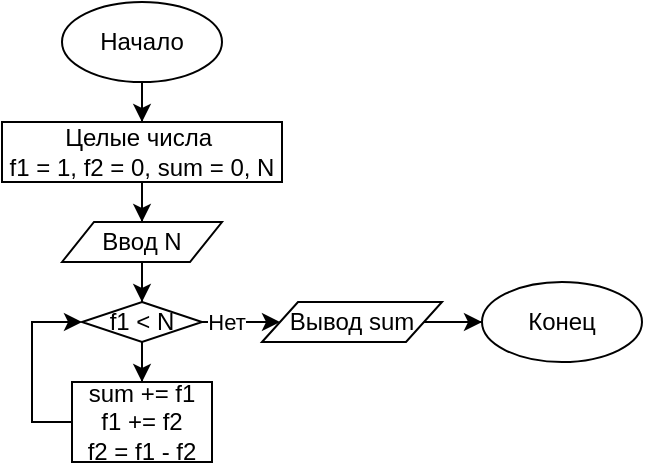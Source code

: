 <mxfile version="13.1.14" type="device"><diagram id="Hsi1N0cberL_-BoPGEi5" name="Page-1"><mxGraphModel dx="530" dy="234" grid="1" gridSize="10" guides="1" tooltips="1" connect="1" arrows="1" fold="1" page="1" pageScale="1" pageWidth="850" pageHeight="1100" math="0" shadow="0"><root><mxCell id="0"/><mxCell id="1" parent="0"/><mxCell id="LDhQOHuRyV1jIk14AgpL-7" style="edgeStyle=orthogonalEdgeStyle;rounded=0;orthogonalLoop=1;jettySize=auto;html=1;entryX=0.5;entryY=0;entryDx=0;entryDy=0;" edge="1" parent="1" source="LDhQOHuRyV1jIk14AgpL-1" target="LDhQOHuRyV1jIk14AgpL-6"><mxGeometry relative="1" as="geometry"/></mxCell><mxCell id="LDhQOHuRyV1jIk14AgpL-1" value="Начало" style="ellipse;whiteSpace=wrap;html=1;" vertex="1" parent="1"><mxGeometry x="200" y="80" width="80" height="40" as="geometry"/></mxCell><mxCell id="LDhQOHuRyV1jIk14AgpL-13" style="edgeStyle=orthogonalEdgeStyle;rounded=0;orthogonalLoop=1;jettySize=auto;html=1;" edge="1" parent="1" source="LDhQOHuRyV1jIk14AgpL-6" target="LDhQOHuRyV1jIk14AgpL-12"><mxGeometry relative="1" as="geometry"/></mxCell><mxCell id="LDhQOHuRyV1jIk14AgpL-6" value="Целые числа&amp;nbsp;&lt;br&gt;f1 = 1, f2 = 0, sum = 0, N" style="rounded=0;whiteSpace=wrap;html=1;" vertex="1" parent="1"><mxGeometry x="170" y="140" width="140" height="30" as="geometry"/></mxCell><mxCell id="LDhQOHuRyV1jIk14AgpL-86" style="edgeStyle=orthogonalEdgeStyle;rounded=0;orthogonalLoop=1;jettySize=auto;html=1;" edge="1" parent="1" source="LDhQOHuRyV1jIk14AgpL-12" target="LDhQOHuRyV1jIk14AgpL-85"><mxGeometry relative="1" as="geometry"/></mxCell><mxCell id="LDhQOHuRyV1jIk14AgpL-12" value="Ввод N" style="shape=parallelogram;perimeter=parallelogramPerimeter;whiteSpace=wrap;html=1;" vertex="1" parent="1"><mxGeometry x="200" y="190" width="80" height="20" as="geometry"/></mxCell><mxCell id="LDhQOHuRyV1jIk14AgpL-62" value="Конец" style="ellipse;whiteSpace=wrap;html=1;" vertex="1" parent="1"><mxGeometry x="410" y="220" width="80" height="40" as="geometry"/></mxCell><mxCell id="LDhQOHuRyV1jIk14AgpL-89" style="edgeStyle=orthogonalEdgeStyle;rounded=0;orthogonalLoop=1;jettySize=auto;html=1;entryX=0;entryY=0.5;entryDx=0;entryDy=0;" edge="1" parent="1" source="LDhQOHuRyV1jIk14AgpL-85" target="LDhQOHuRyV1jIk14AgpL-87"><mxGeometry relative="1" as="geometry"/></mxCell><mxCell id="LDhQOHuRyV1jIk14AgpL-90" value="Нет" style="edgeLabel;html=1;align=center;verticalAlign=middle;resizable=0;points=[];" vertex="1" connectable="0" parent="LDhQOHuRyV1jIk14AgpL-89"><mxGeometry x="-0.618" y="-1" relative="1" as="geometry"><mxPoint y="-1.01" as="offset"/></mxGeometry></mxCell><mxCell id="LDhQOHuRyV1jIk14AgpL-92" style="edgeStyle=orthogonalEdgeStyle;rounded=0;orthogonalLoop=1;jettySize=auto;html=1;entryX=0.5;entryY=0;entryDx=0;entryDy=0;" edge="1" parent="1" source="LDhQOHuRyV1jIk14AgpL-85" target="LDhQOHuRyV1jIk14AgpL-91"><mxGeometry relative="1" as="geometry"/></mxCell><mxCell id="LDhQOHuRyV1jIk14AgpL-85" value="f1 &amp;lt; N" style="rhombus;whiteSpace=wrap;html=1;" vertex="1" parent="1"><mxGeometry x="210" y="230" width="60" height="20" as="geometry"/></mxCell><mxCell id="LDhQOHuRyV1jIk14AgpL-88" style="edgeStyle=orthogonalEdgeStyle;rounded=0;orthogonalLoop=1;jettySize=auto;html=1;entryX=0;entryY=0.5;entryDx=0;entryDy=0;" edge="1" parent="1" source="LDhQOHuRyV1jIk14AgpL-87" target="LDhQOHuRyV1jIk14AgpL-62"><mxGeometry relative="1" as="geometry"/></mxCell><mxCell id="LDhQOHuRyV1jIk14AgpL-87" value="Вывод sum" style="shape=parallelogram;perimeter=parallelogramPerimeter;whiteSpace=wrap;html=1;" vertex="1" parent="1"><mxGeometry x="300" y="230" width="90" height="20" as="geometry"/></mxCell><mxCell id="LDhQOHuRyV1jIk14AgpL-93" style="edgeStyle=orthogonalEdgeStyle;rounded=0;orthogonalLoop=1;jettySize=auto;html=1;entryX=0;entryY=0.5;entryDx=0;entryDy=0;" edge="1" parent="1" source="LDhQOHuRyV1jIk14AgpL-91" target="LDhQOHuRyV1jIk14AgpL-85"><mxGeometry relative="1" as="geometry"><Array as="points"><mxPoint x="185" y="290"/><mxPoint x="185" y="240"/></Array></mxGeometry></mxCell><mxCell id="LDhQOHuRyV1jIk14AgpL-91" value="&lt;div&gt;sum += f1&lt;/div&gt;&lt;div&gt;&lt;span&gt;f1 += f2&lt;/span&gt;&lt;/div&gt;&lt;div&gt;&lt;span&gt;f2 = f1 - f2&lt;/span&gt;&lt;/div&gt;" style="rounded=0;whiteSpace=wrap;html=1;" vertex="1" parent="1"><mxGeometry x="205" y="270" width="70" height="40" as="geometry"/></mxCell></root></mxGraphModel></diagram></mxfile>